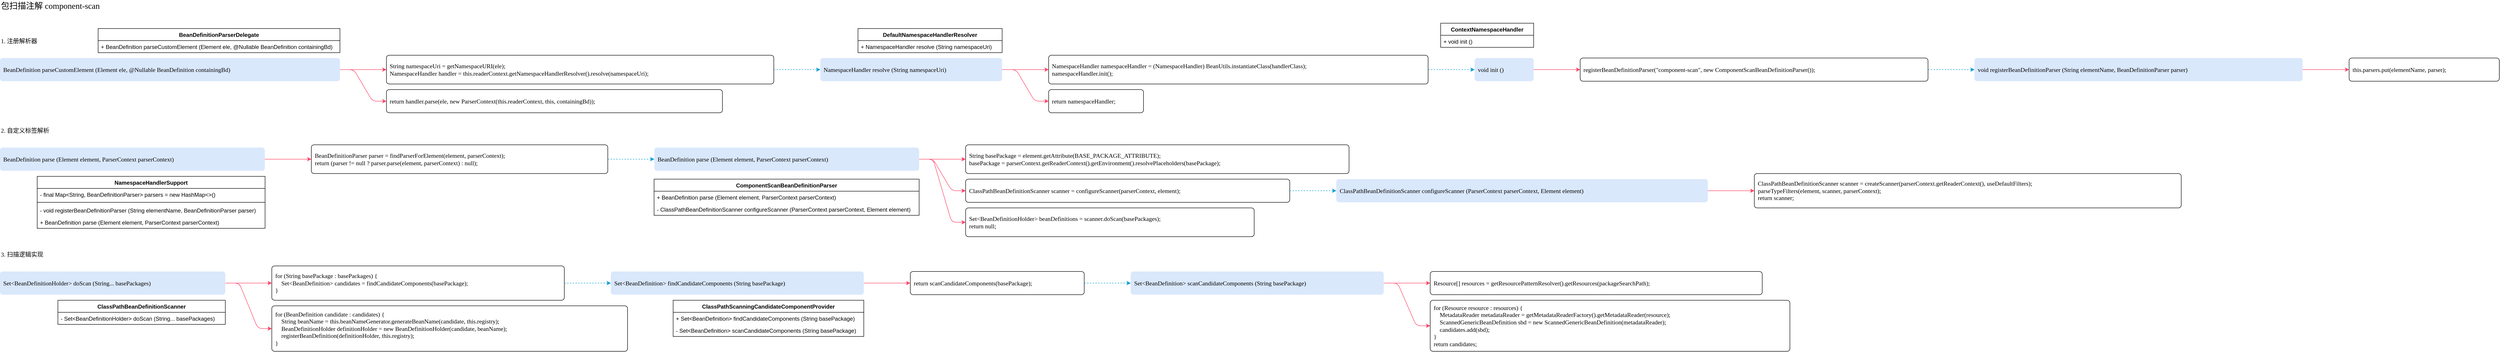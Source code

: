 <mxfile version="14.6.13" type="device"><diagram id="_0xRxQlIsMtkftaCJu45" name="第 1 页"><mxGraphModel dx="1874" dy="896" grid="1" gridSize="10" guides="1" tooltips="1" connect="1" arrows="1" fold="1" page="1" pageScale="1" pageWidth="827" pageHeight="1169" math="0" shadow="0"><root><mxCell id="0"/><mxCell id="1" parent="0"/><mxCell id="3OqHvm6-8XyNdzjrV3Hq-1" value="包扫描注解 component-scan" style="text;html=1;align=left;verticalAlign=middle;resizable=0;points=[];autosize=1;fontSize=18;fontFamily=source code pro;" vertex="1" parent="1"><mxGeometry x="20" y="20" width="195" height="25" as="geometry"/></mxCell><mxCell id="3OqHvm6-8XyNdzjrV3Hq-2" value="1. 注册解析器" style="text;html=1;align=left;verticalAlign=middle;resizable=0;points=[];autosize=1;fontSize=13;fontFamily=source code pro;" vertex="1" parent="1"><mxGeometry x="20" y="95" width="93" height="25" as="geometry"/></mxCell><mxCell id="3OqHvm6-8XyNdzjrV3Hq-3" value="BeanDefinition parseCustomElement (Element ele, @Nullable BeanDefinition containingBd)" style="rounded=1;whiteSpace=wrap;html=1;fontFamily=source code pro;fontSize=13;align=left;spacingLeft=5;arcSize=12;absoluteArcSize=1;strokeColor=none;fillColor=#DAE8FC;" vertex="1" parent="1"><mxGeometry x="20" y="145" width="731" height="50" as="geometry"/></mxCell><mxCell id="3OqHvm6-8XyNdzjrV3Hq-4" value="String namespaceUri = getNamespaceURI(ele);&lt;br/&gt;NamespaceHandler handler = this.readerContext.getNamespaceHandlerResolver().resolve(namespaceUri);" style="rounded=1;whiteSpace=wrap;html=1;fontFamily=source code pro;fontSize=13;align=left;spacingLeft=5;arcSize=12;absoluteArcSize=1;" vertex="1" parent="1"><mxGeometry x="851" y="139" width="833" height="62" as="geometry"/></mxCell><mxCell id="3OqHvm6-8XyNdzjrV3Hq-5" value="" style="edgeStyle=entityRelationEdgeStyle;rounded=1;orthogonalLoop=1;jettySize=auto;html=1;strokeColor=#FE4365;fontFamily=source code pro;fontSize=13;exitX=1;exitY=0.5;exitDx=0;exitDy=0;" edge="1" parent="1" source="3OqHvm6-8XyNdzjrV3Hq-3" target="3OqHvm6-8XyNdzjrV3Hq-4"><mxGeometry as="geometry"/></mxCell><mxCell id="3OqHvm6-8XyNdzjrV3Hq-6" value="return handler.parse(ele, new ParserContext(this.readerContext, this, containingBd));" style="rounded=1;whiteSpace=wrap;html=1;fontFamily=source code pro;fontSize=13;align=left;spacingLeft=5;arcSize=12;absoluteArcSize=1;" vertex="1" parent="1"><mxGeometry x="851" y="213" width="722.5" height="50" as="geometry"/></mxCell><mxCell id="3OqHvm6-8XyNdzjrV3Hq-7" value="" style="edgeStyle=entityRelationEdgeStyle;rounded=1;orthogonalLoop=1;jettySize=auto;html=1;strokeColor=#FE4365;fontFamily=source code pro;fontSize=13;exitX=1;exitY=0.5;exitDx=0;exitDy=0;" edge="1" parent="1" source="3OqHvm6-8XyNdzjrV3Hq-3" target="3OqHvm6-8XyNdzjrV3Hq-6"><mxGeometry as="geometry"/></mxCell><mxCell id="3OqHvm6-8XyNdzjrV3Hq-8" value="NamespaceHandler resolve (String namespaceUri)" style="rounded=1;whiteSpace=wrap;html=1;fontFamily=source code pro;fontSize=13;align=left;spacingLeft=5;arcSize=12;absoluteArcSize=1;strokeColor=none;fillColor=#DAE8FC;" vertex="1" parent="1"><mxGeometry x="1784" y="145" width="391" height="50" as="geometry"/></mxCell><mxCell id="3OqHvm6-8XyNdzjrV3Hq-9" value="" style="edgeStyle=entityRelationEdgeStyle;rounded=1;orthogonalLoop=1;jettySize=auto;html=1;strokeColor=#019ED5;fontFamily=source code pro;fontSize=13;exitX=1;exitY=0.5;exitDx=0;exitDy=0;dashed=1;" edge="1" parent="1" source="3OqHvm6-8XyNdzjrV3Hq-4" target="3OqHvm6-8XyNdzjrV3Hq-8"><mxGeometry as="geometry"/></mxCell><mxCell id="3OqHvm6-8XyNdzjrV3Hq-10" value="NamespaceHandler namespaceHandler = (NamespaceHandler) BeanUtils.instantiateClass(handlerClass);&lt;br/&gt;namespaceHandler.init();" style="rounded=1;whiteSpace=wrap;html=1;fontFamily=source code pro;fontSize=13;align=left;spacingLeft=5;arcSize=12;absoluteArcSize=1;" vertex="1" parent="1"><mxGeometry x="2275" y="139" width="816" height="62" as="geometry"/></mxCell><mxCell id="3OqHvm6-8XyNdzjrV3Hq-11" value="" style="edgeStyle=entityRelationEdgeStyle;rounded=1;orthogonalLoop=1;jettySize=auto;html=1;strokeColor=#FE4365;fontFamily=source code pro;fontSize=13;exitX=1;exitY=0.5;exitDx=0;exitDy=0;" edge="1" parent="1" source="3OqHvm6-8XyNdzjrV3Hq-8" target="3OqHvm6-8XyNdzjrV3Hq-10"><mxGeometry as="geometry"/></mxCell><mxCell id="3OqHvm6-8XyNdzjrV3Hq-12" value="return namespaceHandler;" style="rounded=1;whiteSpace=wrap;html=1;fontFamily=source code pro;fontSize=13;align=left;spacingLeft=5;arcSize=12;absoluteArcSize=1;" vertex="1" parent="1"><mxGeometry x="2275" y="213" width="204" height="50" as="geometry"/></mxCell><mxCell id="3OqHvm6-8XyNdzjrV3Hq-13" value="" style="edgeStyle=entityRelationEdgeStyle;rounded=1;orthogonalLoop=1;jettySize=auto;html=1;strokeColor=#FE4365;fontFamily=source code pro;fontSize=13;exitX=1;exitY=0.5;exitDx=0;exitDy=0;" edge="1" parent="1" source="3OqHvm6-8XyNdzjrV3Hq-8" target="3OqHvm6-8XyNdzjrV3Hq-12"><mxGeometry as="geometry"/></mxCell><mxCell id="3OqHvm6-8XyNdzjrV3Hq-14" value="void init ()" style="rounded=1;whiteSpace=wrap;html=1;fontFamily=source code pro;fontSize=13;align=left;spacingLeft=5;arcSize=12;absoluteArcSize=1;strokeColor=none;fillColor=#DAE8FC;" vertex="1" parent="1"><mxGeometry x="3191" y="145" width="127" height="50" as="geometry"/></mxCell><mxCell id="3OqHvm6-8XyNdzjrV3Hq-15" value="" style="edgeStyle=entityRelationEdgeStyle;rounded=1;orthogonalLoop=1;jettySize=auto;html=1;strokeColor=#019ED5;fontFamily=source code pro;fontSize=13;exitX=1;exitY=0.5;exitDx=0;exitDy=0;dashed=1;" edge="1" parent="1" source="3OqHvm6-8XyNdzjrV3Hq-10" target="3OqHvm6-8XyNdzjrV3Hq-14"><mxGeometry as="geometry"/></mxCell><mxCell id="3OqHvm6-8XyNdzjrV3Hq-16" value="registerBeanDefinitionParser(&quot;component-scan&quot;, new ComponentScanBeanDefinitionParser());" style="rounded=1;whiteSpace=wrap;html=1;fontFamily=source code pro;fontSize=13;align=left;spacingLeft=5;arcSize=12;absoluteArcSize=1;" vertex="1" parent="1"><mxGeometry x="3418" y="145" width="748" height="50" as="geometry"/></mxCell><mxCell id="3OqHvm6-8XyNdzjrV3Hq-17" value="" style="edgeStyle=entityRelationEdgeStyle;rounded=1;orthogonalLoop=1;jettySize=auto;html=1;strokeColor=#FE4365;fontFamily=source code pro;fontSize=13;exitX=1;exitY=0.5;exitDx=0;exitDy=0;" edge="1" parent="1" source="3OqHvm6-8XyNdzjrV3Hq-14" target="3OqHvm6-8XyNdzjrV3Hq-16"><mxGeometry as="geometry"/></mxCell><mxCell id="3OqHvm6-8XyNdzjrV3Hq-18" value="void registerBeanDefinitionParser (String elementName, BeanDefinitionParser parser)" style="rounded=1;whiteSpace=wrap;html=1;fontFamily=source code pro;fontSize=13;align=left;spacingLeft=5;arcSize=12;absoluteArcSize=1;strokeColor=none;fillColor=#DAE8FC;" vertex="1" parent="1"><mxGeometry x="4266" y="145" width="705.5" height="50" as="geometry"/></mxCell><mxCell id="3OqHvm6-8XyNdzjrV3Hq-19" value="" style="edgeStyle=entityRelationEdgeStyle;rounded=1;orthogonalLoop=1;jettySize=auto;html=1;strokeColor=#019ED5;fontFamily=source code pro;fontSize=13;exitX=1;exitY=0.5;exitDx=0;exitDy=0;dashed=1;" edge="1" parent="1" source="3OqHvm6-8XyNdzjrV3Hq-16" target="3OqHvm6-8XyNdzjrV3Hq-18"><mxGeometry as="geometry"/></mxCell><mxCell id="3OqHvm6-8XyNdzjrV3Hq-20" value="this.parsers.put(elementName, parser);" style="rounded=1;whiteSpace=wrap;html=1;fontFamily=source code pro;fontSize=13;align=left;spacingLeft=5;arcSize=12;absoluteArcSize=1;" vertex="1" parent="1"><mxGeometry x="5071.5" y="145" width="323" height="50" as="geometry"/></mxCell><mxCell id="3OqHvm6-8XyNdzjrV3Hq-21" value="" style="edgeStyle=entityRelationEdgeStyle;rounded=1;orthogonalLoop=1;jettySize=auto;html=1;strokeColor=#FE4365;fontFamily=source code pro;fontSize=13;exitX=1;exitY=0.5;exitDx=0;exitDy=0;" edge="1" parent="1" source="3OqHvm6-8XyNdzjrV3Hq-18" target="3OqHvm6-8XyNdzjrV3Hq-20"><mxGeometry as="geometry"/></mxCell><mxCell id="3OqHvm6-8XyNdzjrV3Hq-22" value="2. 自定义标签解析" style="text;html=1;align=left;verticalAlign=middle;resizable=0;points=[];autosize=1;fontSize=13;fontFamily=source code pro;" vertex="1" parent="1"><mxGeometry x="20" y="288" width="110" height="25" as="geometry"/></mxCell><mxCell id="3OqHvm6-8XyNdzjrV3Hq-23" value="BeanDefinition parse (Element element, ParserContext parserContext)" style="rounded=1;whiteSpace=wrap;html=1;fontFamily=source code pro;fontSize=13;align=left;spacingLeft=5;arcSize=12;absoluteArcSize=1;strokeColor=none;fillColor=#DAE8FC;" vertex="1" parent="1"><mxGeometry x="20" y="338" width="569.5" height="50" as="geometry"/></mxCell><mxCell id="3OqHvm6-8XyNdzjrV3Hq-24" value="BeanDefinitionParser parser = findParserForElement(element, parserContext);&lt;br/&gt;return (parser != null ? parser.parse(element, parserContext) : null);" style="rounded=1;whiteSpace=wrap;html=1;fontFamily=source code pro;fontSize=13;align=left;spacingLeft=5;arcSize=12;absoluteArcSize=1;" vertex="1" parent="1"><mxGeometry x="689.5" y="332" width="637.5" height="62" as="geometry"/></mxCell><mxCell id="3OqHvm6-8XyNdzjrV3Hq-25" value="" style="edgeStyle=entityRelationEdgeStyle;rounded=1;orthogonalLoop=1;jettySize=auto;html=1;strokeColor=#FE4365;fontFamily=source code pro;fontSize=13;exitX=1;exitY=0.5;exitDx=0;exitDy=0;" edge="1" parent="1" source="3OqHvm6-8XyNdzjrV3Hq-23" target="3OqHvm6-8XyNdzjrV3Hq-24"><mxGeometry as="geometry"/></mxCell><mxCell id="3OqHvm6-8XyNdzjrV3Hq-26" value="BeanDefinition parse (Element element, ParserContext parserContext)" style="rounded=1;whiteSpace=wrap;html=1;fontFamily=source code pro;fontSize=13;align=left;spacingLeft=5;arcSize=12;absoluteArcSize=1;strokeColor=none;fillColor=#DAE8FC;" vertex="1" parent="1"><mxGeometry x="1427" y="338" width="569.5" height="50" as="geometry"/></mxCell><mxCell id="3OqHvm6-8XyNdzjrV3Hq-27" value="" style="edgeStyle=entityRelationEdgeStyle;rounded=1;orthogonalLoop=1;jettySize=auto;html=1;strokeColor=#019ED5;fontFamily=source code pro;fontSize=13;exitX=1;exitY=0.5;exitDx=0;exitDy=0;dashed=1;" edge="1" parent="1" source="3OqHvm6-8XyNdzjrV3Hq-24" target="3OqHvm6-8XyNdzjrV3Hq-26"><mxGeometry as="geometry"/></mxCell><mxCell id="3OqHvm6-8XyNdzjrV3Hq-28" value="String basePackage = element.getAttribute(BASE_PACKAGE_ATTRIBUTE);&lt;br/&gt;basePackage = parserContext.getReaderContext().getEnvironment().resolvePlaceholders(basePackage);" style="rounded=1;whiteSpace=wrap;html=1;fontFamily=source code pro;fontSize=13;align=left;spacingLeft=5;arcSize=12;absoluteArcSize=1;" vertex="1" parent="1"><mxGeometry x="2096.5" y="332" width="824.5" height="62" as="geometry"/></mxCell><mxCell id="3OqHvm6-8XyNdzjrV3Hq-29" value="" style="edgeStyle=entityRelationEdgeStyle;rounded=1;orthogonalLoop=1;jettySize=auto;html=1;strokeColor=#FE4365;fontFamily=source code pro;fontSize=13;exitX=1;exitY=0.5;exitDx=0;exitDy=0;" edge="1" parent="1" source="3OqHvm6-8XyNdzjrV3Hq-26" target="3OqHvm6-8XyNdzjrV3Hq-28"><mxGeometry as="geometry"/></mxCell><mxCell id="3OqHvm6-8XyNdzjrV3Hq-30" value="ClassPathBeanDefinitionScanner scanner = configureScanner(parserContext, element);" style="rounded=1;whiteSpace=wrap;html=1;fontFamily=source code pro;fontSize=13;align=left;spacingLeft=5;arcSize=12;absoluteArcSize=1;" vertex="1" parent="1"><mxGeometry x="2096.5" y="406" width="697" height="50" as="geometry"/></mxCell><mxCell id="3OqHvm6-8XyNdzjrV3Hq-31" value="" style="edgeStyle=entityRelationEdgeStyle;rounded=1;orthogonalLoop=1;jettySize=auto;html=1;strokeColor=#FE4365;fontFamily=source code pro;fontSize=13;exitX=1;exitY=0.5;exitDx=0;exitDy=0;" edge="1" parent="1" source="3OqHvm6-8XyNdzjrV3Hq-26" target="3OqHvm6-8XyNdzjrV3Hq-30"><mxGeometry as="geometry"/></mxCell><mxCell id="3OqHvm6-8XyNdzjrV3Hq-32" value="Set&amp;lt;BeanDefinitionHolder&amp;gt; beanDefinitions = scanner.doScan(basePackages);&lt;br/&gt;return null;" style="rounded=1;whiteSpace=wrap;html=1;fontFamily=source code pro;fontSize=13;align=left;spacingLeft=5;arcSize=12;absoluteArcSize=1;" vertex="1" parent="1"><mxGeometry x="2096.5" y="468" width="620.5" height="62" as="geometry"/></mxCell><mxCell id="3OqHvm6-8XyNdzjrV3Hq-33" value="" style="edgeStyle=entityRelationEdgeStyle;rounded=1;orthogonalLoop=1;jettySize=auto;html=1;strokeColor=#FE4365;fontFamily=source code pro;fontSize=13;exitX=1;exitY=0.5;exitDx=0;exitDy=0;" edge="1" parent="1" source="3OqHvm6-8XyNdzjrV3Hq-26" target="3OqHvm6-8XyNdzjrV3Hq-32"><mxGeometry as="geometry"/></mxCell><mxCell id="3OqHvm6-8XyNdzjrV3Hq-34" value="ClassPathBeanDefinitionScanner configureScanner (ParserContext parserContext, Element element)" style="rounded=1;whiteSpace=wrap;html=1;fontFamily=source code pro;fontSize=13;align=left;spacingLeft=5;arcSize=12;absoluteArcSize=1;strokeColor=none;fillColor=#DAE8FC;" vertex="1" parent="1"><mxGeometry x="2893.5" y="406" width="799" height="50" as="geometry"/></mxCell><mxCell id="3OqHvm6-8XyNdzjrV3Hq-35" value="" style="edgeStyle=entityRelationEdgeStyle;rounded=1;orthogonalLoop=1;jettySize=auto;html=1;strokeColor=#019ED5;fontFamily=source code pro;fontSize=13;exitX=1;exitY=0.5;exitDx=0;exitDy=0;dashed=1;" edge="1" parent="1" source="3OqHvm6-8XyNdzjrV3Hq-30" target="3OqHvm6-8XyNdzjrV3Hq-34"><mxGeometry as="geometry"/></mxCell><mxCell id="3OqHvm6-8XyNdzjrV3Hq-36" value="ClassPathBeanDefinitionScanner scanner = createScanner(parserContext.getReaderContext(), useDefaultFilters);&lt;br/&gt;parseTypeFilters(element, scanner, parserContext);&lt;br/&gt;return scanner;" style="rounded=1;whiteSpace=wrap;html=1;fontFamily=source code pro;fontSize=13;align=left;spacingLeft=5;arcSize=12;absoluteArcSize=1;" vertex="1" parent="1"><mxGeometry x="3792.5" y="394" width="918" height="74" as="geometry"/></mxCell><mxCell id="3OqHvm6-8XyNdzjrV3Hq-37" value="" style="edgeStyle=entityRelationEdgeStyle;rounded=1;orthogonalLoop=1;jettySize=auto;html=1;strokeColor=#FE4365;fontFamily=source code pro;fontSize=13;exitX=1;exitY=0.5;exitDx=0;exitDy=0;" edge="1" parent="1" source="3OqHvm6-8XyNdzjrV3Hq-34" target="3OqHvm6-8XyNdzjrV3Hq-36"><mxGeometry as="geometry"/></mxCell><mxCell id="3OqHvm6-8XyNdzjrV3Hq-38" value="3. 扫描逻辑实现" style="text;html=1;align=left;verticalAlign=middle;resizable=0;points=[];autosize=1;fontSize=13;fontFamily=source code pro;" vertex="1" parent="1"><mxGeometry x="20" y="555" width="101.5" height="25" as="geometry"/></mxCell><mxCell id="3OqHvm6-8XyNdzjrV3Hq-39" value="Set&amp;lt;BeanDefinitionHolder&amp;gt; doScan (String... basePackages)" style="rounded=1;whiteSpace=wrap;html=1;fontFamily=source code pro;fontSize=13;align=left;spacingLeft=5;arcSize=12;absoluteArcSize=1;strokeColor=none;fillColor=#DAE8FC;" vertex="1" parent="1"><mxGeometry x="20" y="605" width="484.5" height="50" as="geometry"/></mxCell><mxCell id="3OqHvm6-8XyNdzjrV3Hq-40" value="for (String basePackage : basePackages) {&lt;br/&gt;&amp;nbsp;&amp;nbsp;&amp;nbsp;&amp;nbsp;Set&amp;lt;BeanDefinition&amp;gt; candidates = findCandidateComponents(basePackage);&lt;br/&gt;}" style="rounded=1;whiteSpace=wrap;html=1;fontFamily=source code pro;fontSize=13;align=left;spacingLeft=5;arcSize=12;absoluteArcSize=1;" vertex="1" parent="1"><mxGeometry x="604.5" y="593" width="629" height="74" as="geometry"/></mxCell><mxCell id="3OqHvm6-8XyNdzjrV3Hq-41" value="" style="edgeStyle=entityRelationEdgeStyle;rounded=1;orthogonalLoop=1;jettySize=auto;html=1;strokeColor=#FE4365;fontFamily=source code pro;fontSize=13;exitX=1;exitY=0.5;exitDx=0;exitDy=0;" edge="1" parent="1" source="3OqHvm6-8XyNdzjrV3Hq-39" target="3OqHvm6-8XyNdzjrV3Hq-40"><mxGeometry as="geometry"/></mxCell><mxCell id="3OqHvm6-8XyNdzjrV3Hq-42" value="for (BeanDefinition candidate : candidates) {&lt;br/&gt;&amp;nbsp;&amp;nbsp;&amp;nbsp;&amp;nbsp;String beanName = this.beanNameGenerator.generateBeanName(candidate, this.registry);&lt;br/&gt;&amp;nbsp;&amp;nbsp;&amp;nbsp;&amp;nbsp;BeanDefinitionHolder definitionHolder = new BeanDefinitionHolder(candidate, beanName);&lt;br/&gt;&amp;nbsp;&amp;nbsp;&amp;nbsp;&amp;nbsp;registerBeanDefinition(definitionHolder, this.registry);&lt;br/&gt;}" style="rounded=1;whiteSpace=wrap;html=1;fontFamily=source code pro;fontSize=13;align=left;spacingLeft=5;arcSize=12;absoluteArcSize=1;" vertex="1" parent="1"><mxGeometry x="604.5" y="679" width="765" height="98" as="geometry"/></mxCell><mxCell id="3OqHvm6-8XyNdzjrV3Hq-43" value="" style="edgeStyle=entityRelationEdgeStyle;rounded=1;orthogonalLoop=1;jettySize=auto;html=1;strokeColor=#FE4365;fontFamily=source code pro;fontSize=13;exitX=1;exitY=0.5;exitDx=0;exitDy=0;" edge="1" parent="1" source="3OqHvm6-8XyNdzjrV3Hq-39" target="3OqHvm6-8XyNdzjrV3Hq-42"><mxGeometry as="geometry"/></mxCell><mxCell id="3OqHvm6-8XyNdzjrV3Hq-44" value="Set&amp;lt;BeanDefinition&amp;gt; findCandidateComponents (String basePackage)" style="rounded=1;whiteSpace=wrap;html=1;fontFamily=source code pro;fontSize=13;align=left;spacingLeft=5;arcSize=12;absoluteArcSize=1;strokeColor=none;fillColor=#DAE8FC;" vertex="1" parent="1"><mxGeometry x="1333.5" y="605" width="544" height="50" as="geometry"/></mxCell><mxCell id="3OqHvm6-8XyNdzjrV3Hq-45" value="" style="edgeStyle=entityRelationEdgeStyle;rounded=1;orthogonalLoop=1;jettySize=auto;html=1;strokeColor=#019ED5;fontFamily=source code pro;fontSize=13;exitX=1;exitY=0.5;exitDx=0;exitDy=0;dashed=1;" edge="1" parent="1" source="3OqHvm6-8XyNdzjrV3Hq-40" target="3OqHvm6-8XyNdzjrV3Hq-44"><mxGeometry as="geometry"/></mxCell><mxCell id="3OqHvm6-8XyNdzjrV3Hq-46" value="return scanCandidateComponents(basePackage);" style="rounded=1;whiteSpace=wrap;html=1;fontFamily=source code pro;fontSize=13;align=left;spacingLeft=5;arcSize=12;absoluteArcSize=1;" vertex="1" parent="1"><mxGeometry x="1977.5" y="605" width="374" height="50" as="geometry"/></mxCell><mxCell id="3OqHvm6-8XyNdzjrV3Hq-47" value="" style="edgeStyle=entityRelationEdgeStyle;rounded=1;orthogonalLoop=1;jettySize=auto;html=1;strokeColor=#FE4365;fontFamily=source code pro;fontSize=13;exitX=1;exitY=0.5;exitDx=0;exitDy=0;" edge="1" parent="1" source="3OqHvm6-8XyNdzjrV3Hq-44" target="3OqHvm6-8XyNdzjrV3Hq-46"><mxGeometry as="geometry"/></mxCell><mxCell id="3OqHvm6-8XyNdzjrV3Hq-48" value="Set&amp;lt;BeanDefinition&amp;gt; scanCandidateComponents (String basePackage)" style="rounded=1;whiteSpace=wrap;html=1;fontFamily=source code pro;fontSize=13;align=left;spacingLeft=5;arcSize=12;absoluteArcSize=1;strokeColor=none;fillColor=#DAE8FC;" vertex="1" parent="1"><mxGeometry x="2451.5" y="605" width="544" height="50" as="geometry"/></mxCell><mxCell id="3OqHvm6-8XyNdzjrV3Hq-49" value="" style="edgeStyle=entityRelationEdgeStyle;rounded=1;orthogonalLoop=1;jettySize=auto;html=1;strokeColor=#019ED5;fontFamily=source code pro;fontSize=13;exitX=1;exitY=0.5;exitDx=0;exitDy=0;dashed=1;" edge="1" parent="1" source="3OqHvm6-8XyNdzjrV3Hq-46" target="3OqHvm6-8XyNdzjrV3Hq-48"><mxGeometry as="geometry"/></mxCell><mxCell id="3OqHvm6-8XyNdzjrV3Hq-50" value="Resource[] resources = getResourcePatternResolver().getResources(packageSearchPath);" style="rounded=1;whiteSpace=wrap;html=1;fontFamily=source code pro;fontSize=13;align=left;spacingLeft=5;arcSize=12;absoluteArcSize=1;" vertex="1" parent="1"><mxGeometry x="3095.5" y="605" width="714" height="50" as="geometry"/></mxCell><mxCell id="3OqHvm6-8XyNdzjrV3Hq-51" value="" style="edgeStyle=entityRelationEdgeStyle;rounded=1;orthogonalLoop=1;jettySize=auto;html=1;strokeColor=#FE4365;fontFamily=source code pro;fontSize=13;exitX=1;exitY=0.5;exitDx=0;exitDy=0;" edge="1" parent="1" source="3OqHvm6-8XyNdzjrV3Hq-48" target="3OqHvm6-8XyNdzjrV3Hq-50"><mxGeometry as="geometry"/></mxCell><mxCell id="3OqHvm6-8XyNdzjrV3Hq-52" value="for (Resource resource : resources) {&lt;br/&gt;&amp;nbsp;&amp;nbsp;&amp;nbsp;&amp;nbsp;MetadataReader metadataReader = getMetadataReaderFactory().getMetadataReader(resource);&lt;br/&gt;&amp;nbsp;&amp;nbsp;&amp;nbsp;&amp;nbsp;ScannedGenericBeanDefinition sbd = new ScannedGenericBeanDefinition(metadataReader);&lt;br/&gt;&amp;nbsp;&amp;nbsp;&amp;nbsp;&amp;nbsp;candidates.add(sbd);&lt;br/&gt;}&lt;br/&gt;return candidates;" style="rounded=1;whiteSpace=wrap;html=1;fontFamily=source code pro;fontSize=13;align=left;spacingLeft=5;arcSize=12;absoluteArcSize=1;" vertex="1" parent="1"><mxGeometry x="3095.5" y="667" width="773.5" height="110" as="geometry"/></mxCell><mxCell id="3OqHvm6-8XyNdzjrV3Hq-53" value="" style="edgeStyle=entityRelationEdgeStyle;rounded=1;orthogonalLoop=1;jettySize=auto;html=1;strokeColor=#FE4365;fontFamily=source code pro;fontSize=13;exitX=1;exitY=0.5;exitDx=0;exitDy=0;" edge="1" parent="1" source="3OqHvm6-8XyNdzjrV3Hq-48" target="3OqHvm6-8XyNdzjrV3Hq-52"><mxGeometry as="geometry"/></mxCell><mxCell id="3OqHvm6-8XyNdzjrV3Hq-54" value="BeanDefinitionParserDelegate" style="swimlane;fontStyle=1;childLayout=stackLayout;horizontal=1;startSize=26;horizontalStack=0;resizeParent=1;resizeParentMax=0;resizeLast=0;collapsible=1;marginBottom=0;" vertex="1" parent="1"><mxGeometry x="231" y="81.5" width="520" height="52" as="geometry"/></mxCell><mxCell id="3OqHvm6-8XyNdzjrV3Hq-55" value="+ BeanDefinition parseCustomElement (Element ele, @Nullable BeanDefinition containingBd)" style="text;strokeColor=none;fillColor=none;align=left;verticalAlign=top;spacingLeft=4;spacingRight=4;overflow=hidden;rotatable=0;points=[[0,0.5],[1,0.5]];portConstraint=eastwest;" vertex="1" parent="3OqHvm6-8XyNdzjrV3Hq-54"><mxGeometry y="26" width="520" height="26" as="geometry"/></mxCell><mxCell id="3OqHvm6-8XyNdzjrV3Hq-56" value="DefaultNamespaceHandlerResolver" style="swimlane;fontStyle=1;childLayout=stackLayout;horizontal=1;startSize=26;horizontalStack=0;resizeParent=1;resizeParentMax=0;resizeLast=0;collapsible=1;marginBottom=0;" vertex="1" parent="1"><mxGeometry x="1865" y="81.5" width="310" height="52" as="geometry"/></mxCell><mxCell id="3OqHvm6-8XyNdzjrV3Hq-57" value="+ NamespaceHandler resolve (String namespaceUri)" style="text;strokeColor=none;fillColor=none;align=left;verticalAlign=top;spacingLeft=4;spacingRight=4;overflow=hidden;rotatable=0;points=[[0,0.5],[1,0.5]];portConstraint=eastwest;" vertex="1" parent="3OqHvm6-8XyNdzjrV3Hq-56"><mxGeometry y="26" width="310" height="26" as="geometry"/></mxCell><mxCell id="3OqHvm6-8XyNdzjrV3Hq-58" value="ContextNamespaceHandler" style="swimlane;fontStyle=1;childLayout=stackLayout;horizontal=1;startSize=26;horizontalStack=0;resizeParent=1;resizeParentMax=0;resizeLast=0;collapsible=1;marginBottom=0;" vertex="1" parent="1"><mxGeometry x="3118" y="70" width="200" height="52" as="geometry"/></mxCell><mxCell id="3OqHvm6-8XyNdzjrV3Hq-59" value="+ void init ()" style="text;strokeColor=none;fillColor=none;align=left;verticalAlign=top;spacingLeft=4;spacingRight=4;overflow=hidden;rotatable=0;points=[[0,0.5],[1,0.5]];portConstraint=eastwest;" vertex="1" parent="3OqHvm6-8XyNdzjrV3Hq-58"><mxGeometry y="26" width="200" height="26" as="geometry"/></mxCell><mxCell id="3OqHvm6-8XyNdzjrV3Hq-60" value="NamespaceHandlerSupport" style="swimlane;fontStyle=1;childLayout=stackLayout;horizontal=1;startSize=26;horizontalStack=0;resizeParent=1;resizeParentMax=0;resizeLast=0;collapsible=1;marginBottom=0;" vertex="1" parent="1"><mxGeometry x="100" y="400" width="490" height="112" as="geometry"/></mxCell><mxCell id="3OqHvm6-8XyNdzjrV3Hq-61" value="- final Map&lt;String, BeanDefinitionParser&gt; parsers = new HashMap&lt;&gt;()" style="text;strokeColor=none;fillColor=none;align=left;verticalAlign=top;spacingLeft=4;spacingRight=4;overflow=hidden;rotatable=0;points=[[0,0.5],[1,0.5]];portConstraint=eastwest;" vertex="1" parent="3OqHvm6-8XyNdzjrV3Hq-60"><mxGeometry y="26" width="490" height="26" as="geometry"/></mxCell><mxCell id="3OqHvm6-8XyNdzjrV3Hq-62" value="" style="line;strokeWidth=1;fillColor=none;align=left;verticalAlign=middle;spacingTop=-1;spacingLeft=3;spacingRight=3;rotatable=0;labelPosition=right;points=[];portConstraint=eastwest;" vertex="1" parent="3OqHvm6-8XyNdzjrV3Hq-60"><mxGeometry y="52" width="490" height="8" as="geometry"/></mxCell><mxCell id="3OqHvm6-8XyNdzjrV3Hq-63" value="- void registerBeanDefinitionParser (String elementName, BeanDefinitionParser parser)" style="text;strokeColor=none;fillColor=none;align=left;verticalAlign=top;spacingLeft=4;spacingRight=4;overflow=hidden;rotatable=0;points=[[0,0.5],[1,0.5]];portConstraint=eastwest;" vertex="1" parent="3OqHvm6-8XyNdzjrV3Hq-60"><mxGeometry y="60" width="490" height="26" as="geometry"/></mxCell><mxCell id="3OqHvm6-8XyNdzjrV3Hq-64" value="+ BeanDefinition parse (Element element, ParserContext parserContext)" style="text;strokeColor=none;fillColor=none;align=left;verticalAlign=top;spacingLeft=4;spacingRight=4;overflow=hidden;rotatable=0;points=[[0,0.5],[1,0.5]];portConstraint=eastwest;" vertex="1" parent="3OqHvm6-8XyNdzjrV3Hq-60"><mxGeometry y="86" width="490" height="26" as="geometry"/></mxCell><mxCell id="3OqHvm6-8XyNdzjrV3Hq-65" value="ComponentScanBeanDefinitionParser" style="swimlane;fontStyle=1;childLayout=stackLayout;horizontal=1;startSize=26;horizontalStack=0;resizeParent=1;resizeParentMax=0;resizeLast=0;collapsible=1;marginBottom=0;" vertex="1" parent="1"><mxGeometry x="1426.5" y="406" width="570" height="78" as="geometry"/></mxCell><mxCell id="3OqHvm6-8XyNdzjrV3Hq-66" value="+ BeanDefinition parse (Element element, ParserContext parserContext)" style="text;strokeColor=none;fillColor=none;align=left;verticalAlign=top;spacingLeft=4;spacingRight=4;overflow=hidden;rotatable=0;points=[[0,0.5],[1,0.5]];portConstraint=eastwest;" vertex="1" parent="3OqHvm6-8XyNdzjrV3Hq-65"><mxGeometry y="26" width="570" height="26" as="geometry"/></mxCell><mxCell id="3OqHvm6-8XyNdzjrV3Hq-67" value="- ClassPathBeanDefinitionScanner configureScanner (ParserContext parserContext, Element element)" style="text;strokeColor=none;fillColor=none;align=left;verticalAlign=top;spacingLeft=4;spacingRight=4;overflow=hidden;rotatable=0;points=[[0,0.5],[1,0.5]];portConstraint=eastwest;" vertex="1" parent="3OqHvm6-8XyNdzjrV3Hq-65"><mxGeometry y="52" width="570" height="26" as="geometry"/></mxCell><mxCell id="3OqHvm6-8XyNdzjrV3Hq-68" value="ClassPathBeanDefinitionScanner" style="swimlane;fontStyle=1;childLayout=stackLayout;horizontal=1;startSize=26;horizontalStack=0;resizeParent=1;resizeParentMax=0;resizeLast=0;collapsible=1;marginBottom=0;" vertex="1" parent="1"><mxGeometry x="144.5" y="667" width="360" height="52" as="geometry"/></mxCell><mxCell id="3OqHvm6-8XyNdzjrV3Hq-69" value="- Set&lt;BeanDefinitionHolder&gt; doScan (String... basePackages)" style="text;strokeColor=none;fillColor=none;align=left;verticalAlign=top;spacingLeft=4;spacingRight=4;overflow=hidden;rotatable=0;points=[[0,0.5],[1,0.5]];portConstraint=eastwest;" vertex="1" parent="3OqHvm6-8XyNdzjrV3Hq-68"><mxGeometry y="26" width="360" height="26" as="geometry"/></mxCell><mxCell id="3OqHvm6-8XyNdzjrV3Hq-70" value="ClassPathScanningCandidateComponentProvider" style="swimlane;fontStyle=1;childLayout=stackLayout;horizontal=1;startSize=26;horizontalStack=0;resizeParent=1;resizeParentMax=0;resizeLast=0;collapsible=1;marginBottom=0;" vertex="1" parent="1"><mxGeometry x="1467.5" y="667" width="410" height="78" as="geometry"/></mxCell><mxCell id="3OqHvm6-8XyNdzjrV3Hq-71" value="+ Set&lt;BeanDefinition&gt; findCandidateComponents (String basePackage)" style="text;strokeColor=none;fillColor=none;align=left;verticalAlign=top;spacingLeft=4;spacingRight=4;overflow=hidden;rotatable=0;points=[[0,0.5],[1,0.5]];portConstraint=eastwest;" vertex="1" parent="3OqHvm6-8XyNdzjrV3Hq-70"><mxGeometry y="26" width="410" height="26" as="geometry"/></mxCell><mxCell id="3OqHvm6-8XyNdzjrV3Hq-72" value="- Set&lt;BeanDefinition&gt; scanCandidateComponents (String basePackage)" style="text;strokeColor=none;fillColor=none;align=left;verticalAlign=top;spacingLeft=4;spacingRight=4;overflow=hidden;rotatable=0;points=[[0,0.5],[1,0.5]];portConstraint=eastwest;" vertex="1" parent="3OqHvm6-8XyNdzjrV3Hq-70"><mxGeometry y="52" width="410" height="26" as="geometry"/></mxCell></root></mxGraphModel></diagram></mxfile>